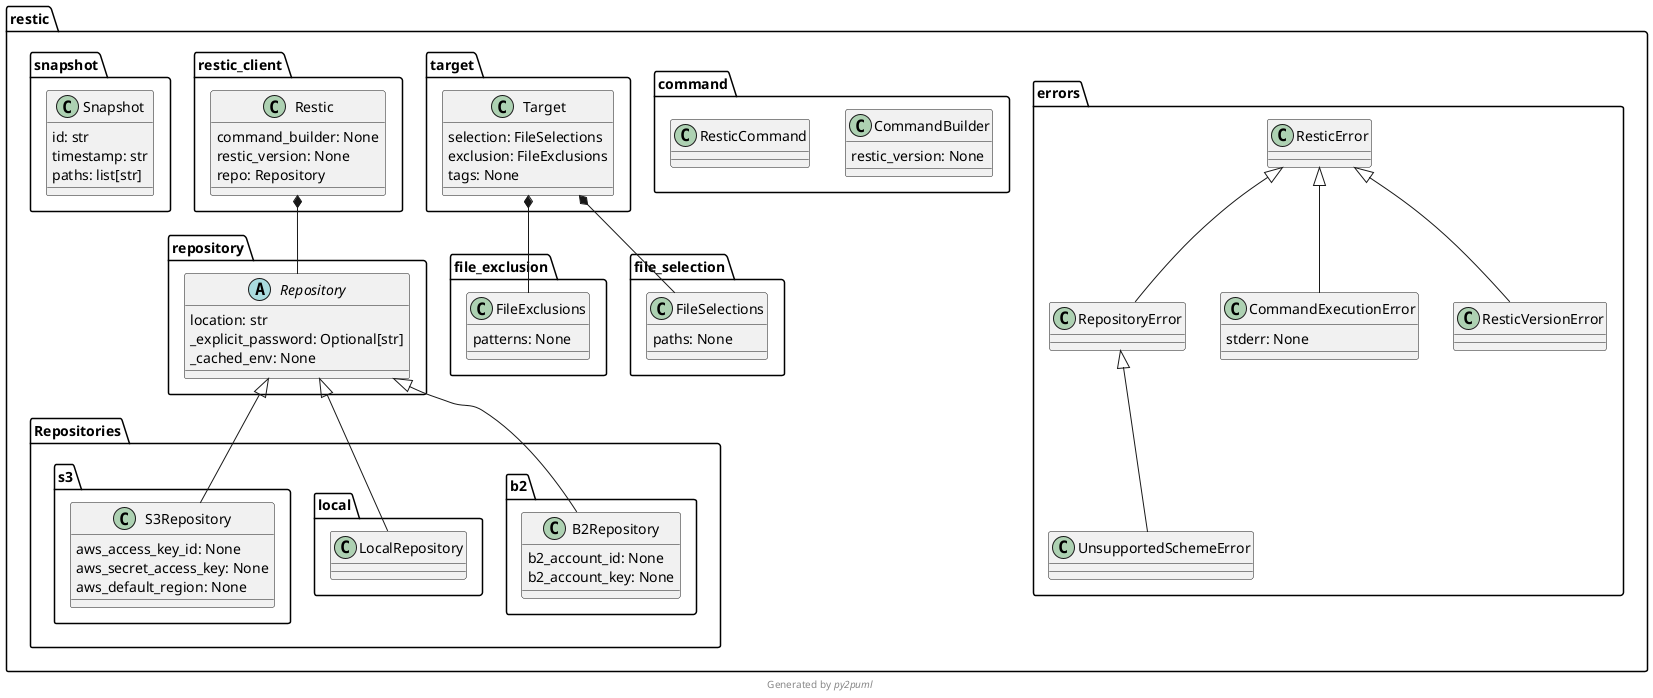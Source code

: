 @startuml restic
!pragma useIntermediatePackages false

class restic.Repositories.b2.B2Repository {
  b2_account_id: None
  b2_account_key: None
}
abstract class restic.repository.Repository {
  location: str
  _explicit_password: Optional[str]
  _cached_env: None
}
class restic.errors.RepositoryError {
}
class restic.Repositories.local.LocalRepository {
}
class restic.Repositories.s3.S3Repository {
  aws_access_key_id: None
  aws_secret_access_key: None
  aws_default_region: None
}
class restic.command.CommandBuilder {
  restic_version: None
}
class restic.errors.CommandExecutionError {
  stderr: None
}
class restic.command.ResticCommand {
}
class restic.target.Target {
  selection: FileSelections
  exclusion: FileExclusions
  tags: None
}
class restic.errors.ResticError {
}
class restic.errors.ResticVersionError {
}
class restic.errors.UnsupportedSchemeError {
}
class restic.file_exclusion.FileExclusions {
  patterns: None
}
class restic.file_selection.FileSelections {
  paths: None
}
class restic.restic_client.Restic {
  command_builder: None
  restic_version: None
  repo: Repository
}
class restic.snapshot.Snapshot {
  id: str
  timestamp: str
  paths: list[str]
}
restic.repository.Repository <|-- restic.Repositories.b2.B2Repository
restic.errors.ResticError <|-- restic.errors.RepositoryError
restic.repository.Repository <|-- restic.Repositories.local.LocalRepository
restic.repository.Repository <|-- restic.Repositories.s3.S3Repository
restic.errors.ResticError <|-- restic.errors.CommandExecutionError
restic.target.Target *-- restic.file_selection.FileSelections
restic.target.Target *-- restic.file_exclusion.FileExclusions
restic.errors.ResticError <|-- restic.errors.ResticVersionError
restic.errors.RepositoryError <|-- restic.errors.UnsupportedSchemeError
restic.restic_client.Restic *-- restic.repository.Repository
footer Generated by //py2puml//
@enduml

